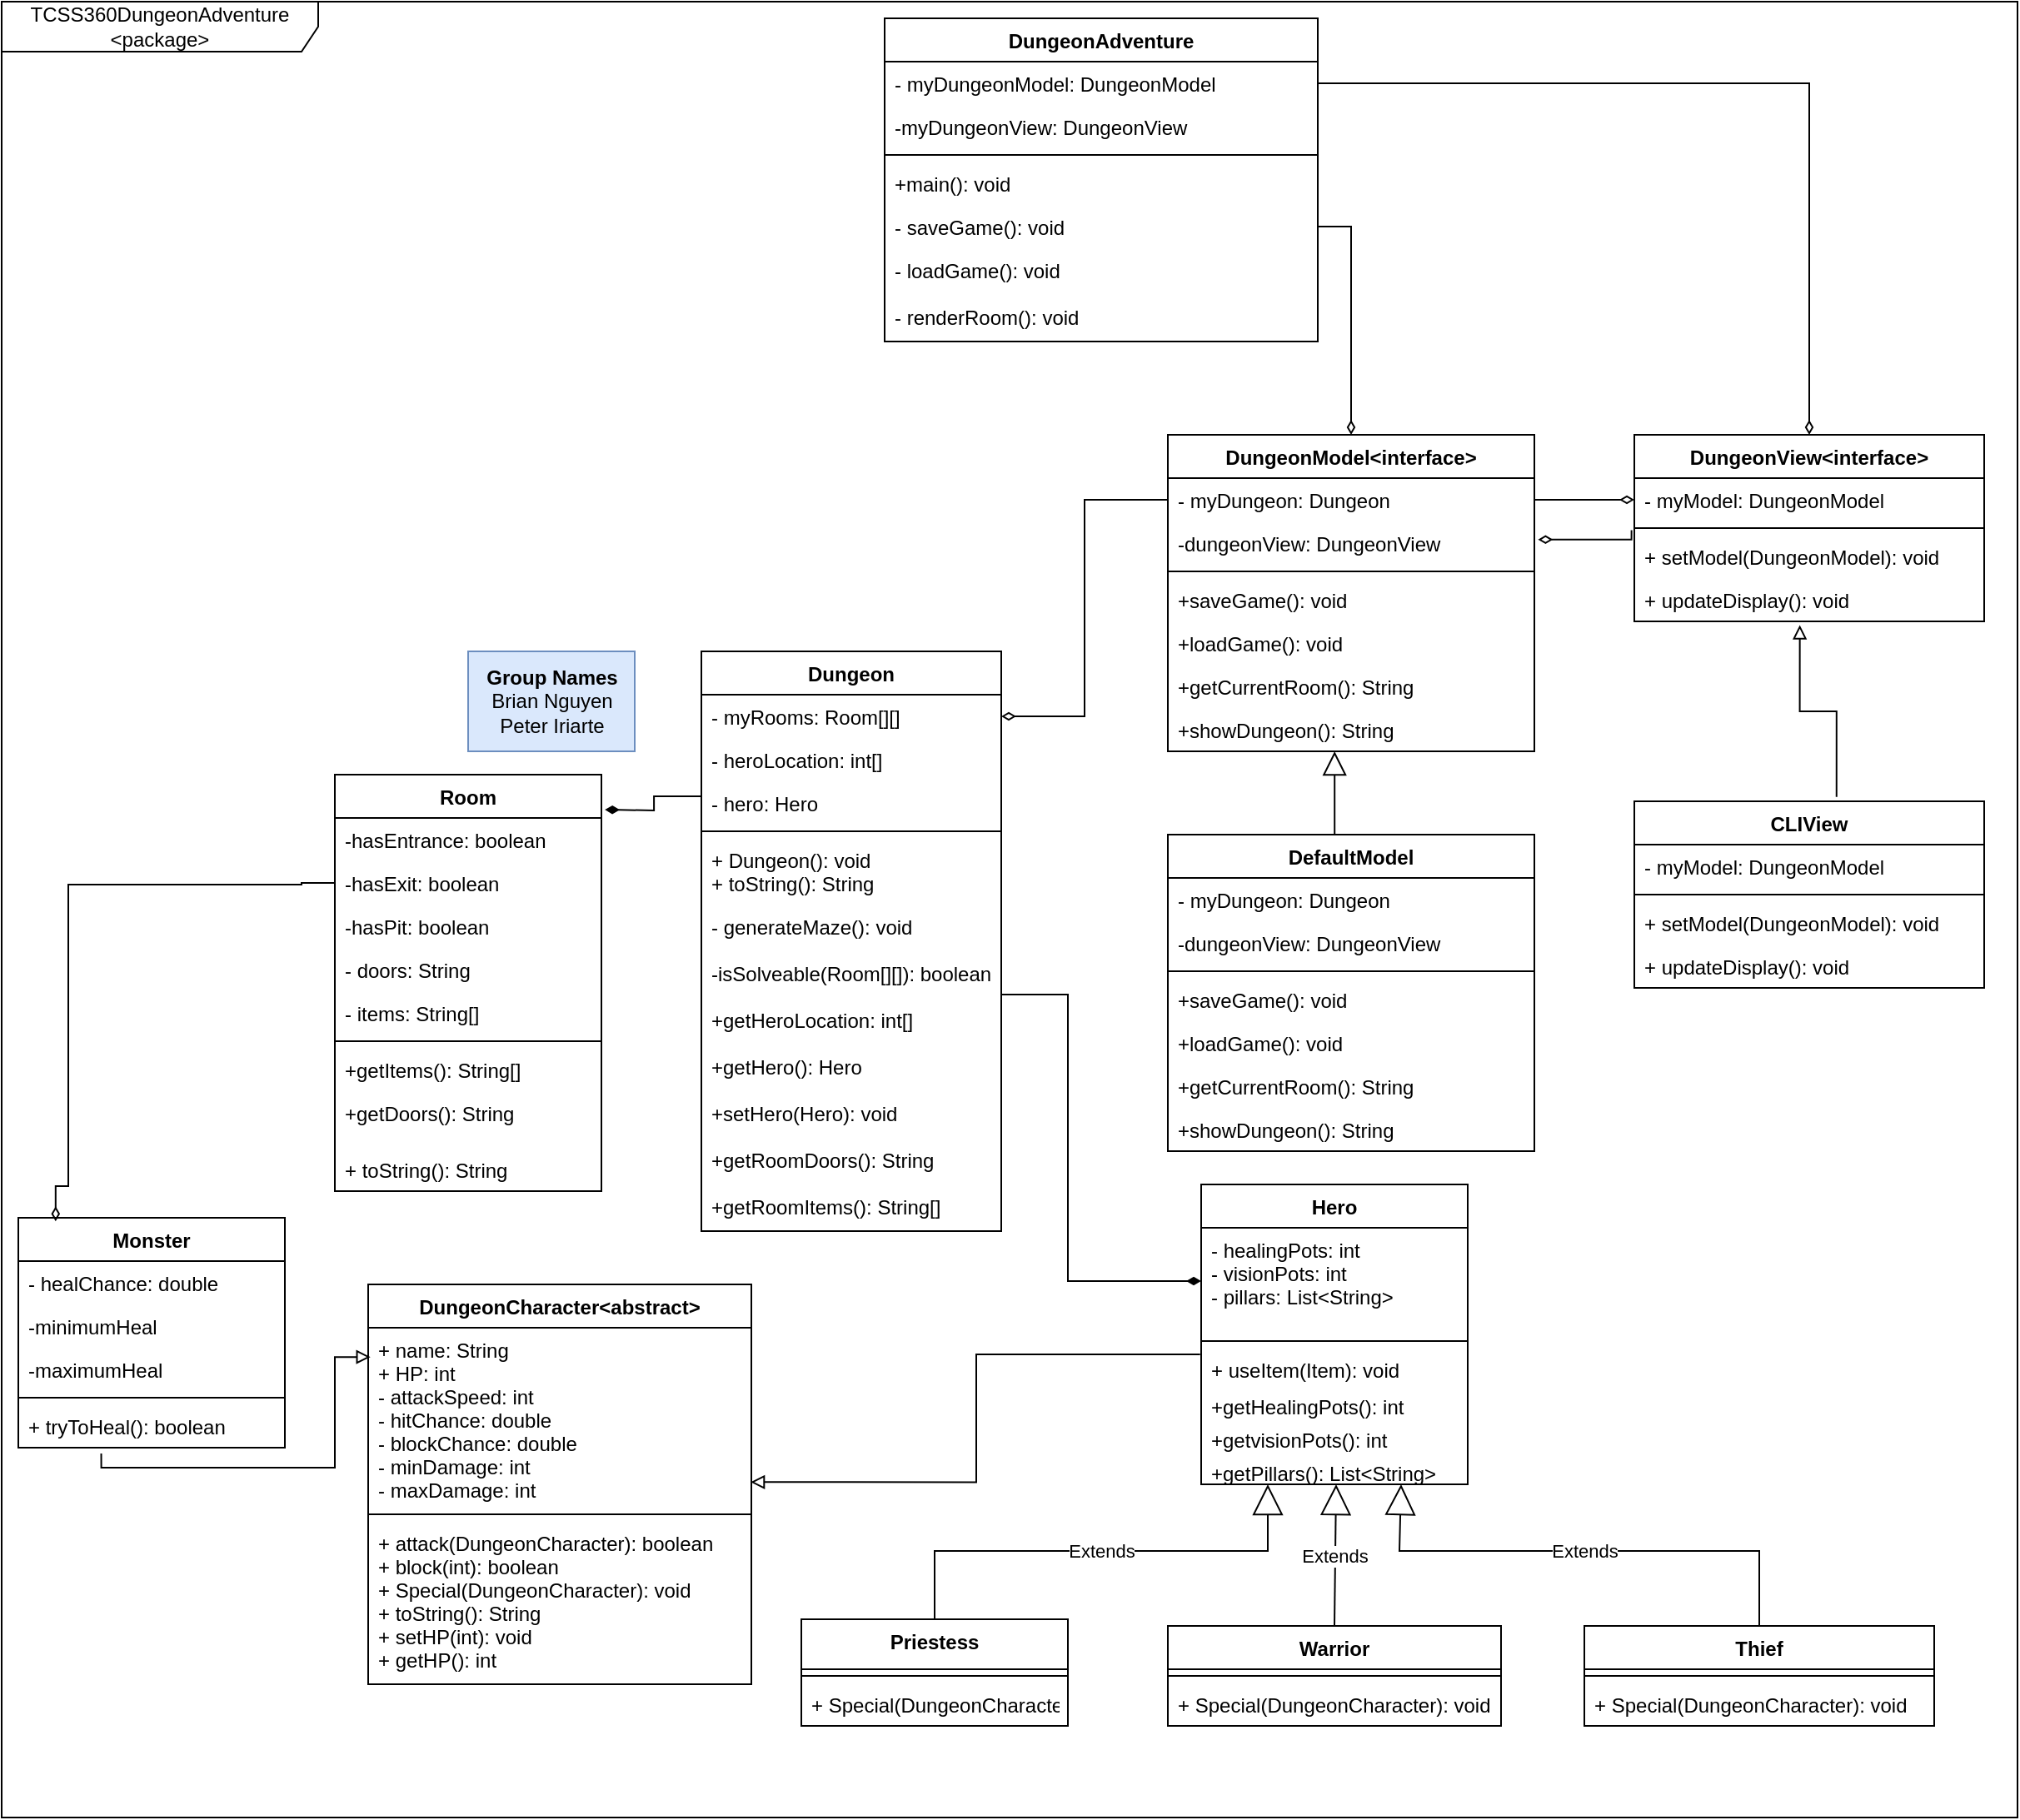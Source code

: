 <mxfile version="20.5.1" type="github">
  <diagram id="z6mJwRc4O_LnGbL8Kmjg" name="Page-1">
    <mxGraphModel dx="2041" dy="1860" grid="1" gridSize="10" guides="1" tooltips="1" connect="1" arrows="0" fold="1" page="1" pageScale="1" pageWidth="850" pageHeight="1100" math="0" shadow="0">
      <root>
        <mxCell id="0" />
        <mxCell id="1" parent="0" />
        <mxCell id="_CLEvV_QXawagUquFoCz-62" value="&lt;div&gt;TCSS360DungeonAdventure&lt;/div&gt;&lt;div&gt;&amp;lt;package&amp;gt;&lt;br&gt;&lt;/div&gt;" style="shape=umlFrame;whiteSpace=wrap;html=1;width=190;height=30;" vertex="1" parent="1">
          <mxGeometry x="-360" y="-470" width="1210" height="1090" as="geometry" />
        </mxCell>
        <mxCell id="nbmygcf86C2PuPvqUZod-41" value="Monster" style="swimlane;fontStyle=1;align=center;verticalAlign=top;childLayout=stackLayout;horizontal=1;startSize=26;horizontalStack=0;resizeParent=1;resizeParentMax=0;resizeLast=0;collapsible=1;marginBottom=0;" parent="1" vertex="1">
          <mxGeometry x="-350" y="260" width="160" height="138" as="geometry" />
        </mxCell>
        <mxCell id="nbmygcf86C2PuPvqUZod-42" value="- healChance: double" style="text;strokeColor=none;fillColor=none;align=left;verticalAlign=top;spacingLeft=4;spacingRight=4;overflow=hidden;rotatable=0;points=[[0,0.5],[1,0.5]];portConstraint=eastwest;" parent="nbmygcf86C2PuPvqUZod-41" vertex="1">
          <mxGeometry y="26" width="160" height="26" as="geometry" />
        </mxCell>
        <mxCell id="_CLEvV_QXawagUquFoCz-9" value="-minimumHeal" style="text;strokeColor=none;fillColor=none;align=left;verticalAlign=top;spacingLeft=4;spacingRight=4;overflow=hidden;rotatable=0;points=[[0,0.5],[1,0.5]];portConstraint=eastwest;" vertex="1" parent="nbmygcf86C2PuPvqUZod-41">
          <mxGeometry y="52" width="160" height="26" as="geometry" />
        </mxCell>
        <mxCell id="_CLEvV_QXawagUquFoCz-8" value="-maximumHeal" style="text;strokeColor=none;fillColor=none;align=left;verticalAlign=top;spacingLeft=4;spacingRight=4;overflow=hidden;rotatable=0;points=[[0,0.5],[1,0.5]];portConstraint=eastwest;" vertex="1" parent="nbmygcf86C2PuPvqUZod-41">
          <mxGeometry y="78" width="160" height="26" as="geometry" />
        </mxCell>
        <mxCell id="nbmygcf86C2PuPvqUZod-43" value="" style="line;strokeWidth=1;fillColor=none;align=left;verticalAlign=middle;spacingTop=-1;spacingLeft=3;spacingRight=3;rotatable=0;labelPosition=right;points=[];portConstraint=eastwest;strokeColor=inherit;" parent="nbmygcf86C2PuPvqUZod-41" vertex="1">
          <mxGeometry y="104" width="160" height="8" as="geometry" />
        </mxCell>
        <mxCell id="nbmygcf86C2PuPvqUZod-44" value="+ tryToHeal(): boolean" style="text;strokeColor=none;fillColor=none;align=left;verticalAlign=top;spacingLeft=4;spacingRight=4;overflow=hidden;rotatable=0;points=[[0,0.5],[1,0.5]];portConstraint=eastwest;" parent="nbmygcf86C2PuPvqUZod-41" vertex="1">
          <mxGeometry y="112" width="160" height="26" as="geometry" />
        </mxCell>
        <mxCell id="nbmygcf86C2PuPvqUZod-45" value="DungeonCharacter&lt;abstract&gt;" style="swimlane;fontStyle=1;align=center;verticalAlign=top;childLayout=stackLayout;horizontal=1;startSize=26;horizontalStack=0;resizeParent=1;resizeParentMax=0;resizeLast=0;collapsible=1;marginBottom=0;" parent="1" vertex="1">
          <mxGeometry x="-140" y="300" width="230" height="240" as="geometry" />
        </mxCell>
        <mxCell id="nbmygcf86C2PuPvqUZod-46" value="+ name: String&#xa;+ HP: int&#xa;- attackSpeed: int&#xa;- hitChance: double&#xa;- blockChance: double&#xa;- minDamage: int&#xa;- maxDamage: int&#xa;&#xa; " style="text;strokeColor=none;fillColor=none;align=left;verticalAlign=top;spacingLeft=4;spacingRight=4;overflow=hidden;rotatable=0;points=[[0,0.5],[1,0.5]];portConstraint=eastwest;" parent="nbmygcf86C2PuPvqUZod-45" vertex="1">
          <mxGeometry y="26" width="230" height="108" as="geometry" />
        </mxCell>
        <mxCell id="nbmygcf86C2PuPvqUZod-47" value="" style="line;strokeWidth=1;fillColor=none;align=left;verticalAlign=middle;spacingTop=-1;spacingLeft=3;spacingRight=3;rotatable=0;labelPosition=right;points=[];portConstraint=eastwest;strokeColor=inherit;" parent="nbmygcf86C2PuPvqUZod-45" vertex="1">
          <mxGeometry y="134" width="230" height="8" as="geometry" />
        </mxCell>
        <mxCell id="nbmygcf86C2PuPvqUZod-48" value="+ attack(DungeonCharacter): boolean&#xa;+ block(int): boolean&#xa;+ Special(DungeonCharacter): void&#xa;+ toString(): String&#xa;+ setHP(int): void&#xa;+ getHP(): int&#xa;" style="text;strokeColor=none;fillColor=none;align=left;verticalAlign=top;spacingLeft=4;spacingRight=4;overflow=hidden;rotatable=0;points=[[0,0.5],[1,0.5]];portConstraint=eastwest;" parent="nbmygcf86C2PuPvqUZod-45" vertex="1">
          <mxGeometry y="142" width="230" height="98" as="geometry" />
        </mxCell>
        <mxCell id="nbmygcf86C2PuPvqUZod-49" value="Hero" style="swimlane;fontStyle=1;align=center;verticalAlign=top;childLayout=stackLayout;horizontal=1;startSize=26;horizontalStack=0;resizeParent=1;resizeParentMax=0;resizeLast=0;collapsible=1;marginBottom=0;" parent="1" vertex="1">
          <mxGeometry x="360" y="240" width="160" height="180" as="geometry" />
        </mxCell>
        <mxCell id="nbmygcf86C2PuPvqUZod-50" value="- healingPots: int&#xa;- visionPots: int&#xa;- pillars: List&lt;String&gt;" style="text;strokeColor=none;fillColor=none;align=left;verticalAlign=top;spacingLeft=4;spacingRight=4;overflow=hidden;rotatable=0;points=[[0,0.5],[1,0.5]];portConstraint=eastwest;" parent="nbmygcf86C2PuPvqUZod-49" vertex="1">
          <mxGeometry y="26" width="160" height="64" as="geometry" />
        </mxCell>
        <mxCell id="nbmygcf86C2PuPvqUZod-51" value="" style="line;strokeWidth=1;fillColor=none;align=left;verticalAlign=middle;spacingTop=-1;spacingLeft=3;spacingRight=3;rotatable=0;labelPosition=right;points=[];portConstraint=eastwest;strokeColor=inherit;" parent="nbmygcf86C2PuPvqUZod-49" vertex="1">
          <mxGeometry y="90" width="160" height="8" as="geometry" />
        </mxCell>
        <mxCell id="nbmygcf86C2PuPvqUZod-52" value="+ useItem(Item): void" style="text;strokeColor=none;fillColor=none;align=left;verticalAlign=top;spacingLeft=4;spacingRight=4;overflow=hidden;rotatable=0;points=[[0,0.5],[1,0.5]];portConstraint=eastwest;" parent="nbmygcf86C2PuPvqUZod-49" vertex="1">
          <mxGeometry y="98" width="160" height="22" as="geometry" />
        </mxCell>
        <mxCell id="_CLEvV_QXawagUquFoCz-10" value="+getHealingPots(): int&#xa;&#xa;" style="text;strokeColor=none;fillColor=none;align=left;verticalAlign=top;spacingLeft=4;spacingRight=4;overflow=hidden;rotatable=0;points=[[0,0.5],[1,0.5]];portConstraint=eastwest;" vertex="1" parent="nbmygcf86C2PuPvqUZod-49">
          <mxGeometry y="120" width="160" height="20" as="geometry" />
        </mxCell>
        <mxCell id="_CLEvV_QXawagUquFoCz-11" value="+getvisionPots(): int" style="text;strokeColor=none;fillColor=none;align=left;verticalAlign=top;spacingLeft=4;spacingRight=4;overflow=hidden;rotatable=0;points=[[0,0.5],[1,0.5]];portConstraint=eastwest;" vertex="1" parent="nbmygcf86C2PuPvqUZod-49">
          <mxGeometry y="140" width="160" height="20" as="geometry" />
        </mxCell>
        <mxCell id="_CLEvV_QXawagUquFoCz-12" value="+getPillars(): List&lt;String&gt;" style="text;strokeColor=none;fillColor=none;align=left;verticalAlign=top;spacingLeft=4;spacingRight=4;overflow=hidden;rotatable=0;points=[[0,0.5],[1,0.5]];portConstraint=eastwest;" vertex="1" parent="nbmygcf86C2PuPvqUZod-49">
          <mxGeometry y="160" width="160" height="20" as="geometry" />
        </mxCell>
        <mxCell id="nbmygcf86C2PuPvqUZod-57" value="DungeonView&lt;interface&gt;&#xa;" style="swimlane;fontStyle=1;align=center;verticalAlign=top;childLayout=stackLayout;horizontal=1;startSize=26;horizontalStack=0;resizeParent=1;resizeParentMax=0;resizeLast=0;collapsible=1;marginBottom=0;" parent="1" vertex="1">
          <mxGeometry x="620" y="-210" width="210" height="112" as="geometry" />
        </mxCell>
        <mxCell id="nbmygcf86C2PuPvqUZod-58" value="- myModel: DungeonModel" style="text;strokeColor=none;fillColor=none;align=left;verticalAlign=top;spacingLeft=4;spacingRight=4;overflow=hidden;rotatable=0;points=[[0,0.5],[1,0.5]];portConstraint=eastwest;" parent="nbmygcf86C2PuPvqUZod-57" vertex="1">
          <mxGeometry y="26" width="210" height="26" as="geometry" />
        </mxCell>
        <mxCell id="nbmygcf86C2PuPvqUZod-59" value="" style="line;strokeWidth=1;fillColor=none;align=left;verticalAlign=middle;spacingTop=-1;spacingLeft=3;spacingRight=3;rotatable=0;labelPosition=right;points=[];portConstraint=eastwest;strokeColor=inherit;" parent="nbmygcf86C2PuPvqUZod-57" vertex="1">
          <mxGeometry y="52" width="210" height="8" as="geometry" />
        </mxCell>
        <mxCell id="nbmygcf86C2PuPvqUZod-60" value="+ setModel(DungeonModel): void" style="text;strokeColor=none;fillColor=none;align=left;verticalAlign=top;spacingLeft=4;spacingRight=4;overflow=hidden;rotatable=0;points=[[0,0.5],[1,0.5]];portConstraint=eastwest;" parent="nbmygcf86C2PuPvqUZod-57" vertex="1">
          <mxGeometry y="60" width="210" height="26" as="geometry" />
        </mxCell>
        <mxCell id="_CLEvV_QXawagUquFoCz-24" value="+ updateDisplay(): void" style="text;strokeColor=none;fillColor=none;align=left;verticalAlign=top;spacingLeft=4;spacingRight=4;overflow=hidden;rotatable=0;points=[[0,0.5],[1,0.5]];portConstraint=eastwest;" vertex="1" parent="nbmygcf86C2PuPvqUZod-57">
          <mxGeometry y="86" width="210" height="26" as="geometry" />
        </mxCell>
        <mxCell id="nbmygcf86C2PuPvqUZod-61" value="DungeonModel&lt;interface&gt;&#xa;" style="swimlane;fontStyle=1;align=center;verticalAlign=top;childLayout=stackLayout;horizontal=1;startSize=26;horizontalStack=0;resizeParent=1;resizeParentMax=0;resizeLast=0;collapsible=1;marginBottom=0;" parent="1" vertex="1">
          <mxGeometry x="340" y="-210" width="220" height="190" as="geometry" />
        </mxCell>
        <mxCell id="nbmygcf86C2PuPvqUZod-62" value="- myDungeon: Dungeon" style="text;strokeColor=none;fillColor=none;align=left;verticalAlign=top;spacingLeft=4;spacingRight=4;overflow=hidden;rotatable=0;points=[[0,0.5],[1,0.5]];portConstraint=eastwest;" parent="nbmygcf86C2PuPvqUZod-61" vertex="1">
          <mxGeometry y="26" width="220" height="26" as="geometry" />
        </mxCell>
        <mxCell id="_CLEvV_QXawagUquFoCz-28" value="-dungeonView: DungeonView" style="text;strokeColor=none;fillColor=none;align=left;verticalAlign=top;spacingLeft=4;spacingRight=4;overflow=hidden;rotatable=0;points=[[0,0.5],[1,0.5]];portConstraint=eastwest;" vertex="1" parent="nbmygcf86C2PuPvqUZod-61">
          <mxGeometry y="52" width="220" height="26" as="geometry" />
        </mxCell>
        <mxCell id="nbmygcf86C2PuPvqUZod-63" value="" style="line;strokeWidth=1;fillColor=none;align=left;verticalAlign=middle;spacingTop=-1;spacingLeft=3;spacingRight=3;rotatable=0;labelPosition=right;points=[];portConstraint=eastwest;strokeColor=inherit;" parent="nbmygcf86C2PuPvqUZod-61" vertex="1">
          <mxGeometry y="78" width="220" height="8" as="geometry" />
        </mxCell>
        <mxCell id="nbmygcf86C2PuPvqUZod-64" value="+saveGame(): void" style="text;strokeColor=none;fillColor=none;align=left;verticalAlign=top;spacingLeft=4;spacingRight=4;overflow=hidden;rotatable=0;points=[[0,0.5],[1,0.5]];portConstraint=eastwest;" parent="nbmygcf86C2PuPvqUZod-61" vertex="1">
          <mxGeometry y="86" width="220" height="26" as="geometry" />
        </mxCell>
        <mxCell id="_CLEvV_QXawagUquFoCz-17" value="+loadGame(): void" style="text;strokeColor=none;fillColor=none;align=left;verticalAlign=top;spacingLeft=4;spacingRight=4;overflow=hidden;rotatable=0;points=[[0,0.5],[1,0.5]];portConstraint=eastwest;" vertex="1" parent="nbmygcf86C2PuPvqUZod-61">
          <mxGeometry y="112" width="220" height="26" as="geometry" />
        </mxCell>
        <mxCell id="_CLEvV_QXawagUquFoCz-16" value="+getCurrentRoom(): String" style="text;strokeColor=none;fillColor=none;align=left;verticalAlign=top;spacingLeft=4;spacingRight=4;overflow=hidden;rotatable=0;points=[[0,0.5],[1,0.5]];portConstraint=eastwest;" vertex="1" parent="nbmygcf86C2PuPvqUZod-61">
          <mxGeometry y="138" width="220" height="26" as="geometry" />
        </mxCell>
        <mxCell id="_CLEvV_QXawagUquFoCz-29" value="+showDungeon(): String" style="text;strokeColor=none;fillColor=none;align=left;verticalAlign=top;spacingLeft=4;spacingRight=4;overflow=hidden;rotatable=0;points=[[0,0.5],[1,0.5]];portConstraint=eastwest;" vertex="1" parent="nbmygcf86C2PuPvqUZod-61">
          <mxGeometry y="164" width="220" height="26" as="geometry" />
        </mxCell>
        <mxCell id="nbmygcf86C2PuPvqUZod-82" style="edgeStyle=orthogonalEdgeStyle;rounded=0;orthogonalLoop=1;jettySize=auto;html=1;exitX=0;exitY=0.25;exitDx=0;exitDy=0;entryX=1.013;entryY=-0.192;entryDx=0;entryDy=0;entryPerimeter=0;startArrow=none;startFill=0;endArrow=diamondThin;endFill=1;" parent="1" source="nbmygcf86C2PuPvqUZod-65" edge="1">
          <mxGeometry relative="1" as="geometry">
            <mxPoint x="2.08" y="15.008" as="targetPoint" />
          </mxGeometry>
        </mxCell>
        <mxCell id="nbmygcf86C2PuPvqUZod-65" value="Dungeon&#xa;" style="swimlane;fontStyle=1;align=center;verticalAlign=top;childLayout=stackLayout;horizontal=1;startSize=26;horizontalStack=0;resizeParent=1;resizeParentMax=0;resizeLast=0;collapsible=1;marginBottom=0;" parent="1" vertex="1">
          <mxGeometry x="60" y="-80" width="180" height="348" as="geometry" />
        </mxCell>
        <mxCell id="nbmygcf86C2PuPvqUZod-66" value="- myRooms: Room[][]" style="text;strokeColor=none;fillColor=none;align=left;verticalAlign=top;spacingLeft=4;spacingRight=4;overflow=hidden;rotatable=0;points=[[0,0.5],[1,0.5]];portConstraint=eastwest;" parent="nbmygcf86C2PuPvqUZod-65" vertex="1">
          <mxGeometry y="26" width="180" height="26" as="geometry" />
        </mxCell>
        <mxCell id="_CLEvV_QXawagUquFoCz-20" value="- heroLocation: int[]" style="text;strokeColor=none;fillColor=none;align=left;verticalAlign=top;spacingLeft=4;spacingRight=4;overflow=hidden;rotatable=0;points=[[0,0.5],[1,0.5]];portConstraint=eastwest;" vertex="1" parent="nbmygcf86C2PuPvqUZod-65">
          <mxGeometry y="52" width="180" height="26" as="geometry" />
        </mxCell>
        <mxCell id="_CLEvV_QXawagUquFoCz-21" value="- hero: Hero" style="text;strokeColor=none;fillColor=none;align=left;verticalAlign=top;spacingLeft=4;spacingRight=4;overflow=hidden;rotatable=0;points=[[0,0.5],[1,0.5]];portConstraint=eastwest;" vertex="1" parent="nbmygcf86C2PuPvqUZod-65">
          <mxGeometry y="78" width="180" height="26" as="geometry" />
        </mxCell>
        <mxCell id="nbmygcf86C2PuPvqUZod-67" value="" style="line;strokeWidth=1;fillColor=none;align=left;verticalAlign=middle;spacingTop=-1;spacingLeft=3;spacingRight=3;rotatable=0;labelPosition=right;points=[];portConstraint=eastwest;strokeColor=inherit;" parent="nbmygcf86C2PuPvqUZod-65" vertex="1">
          <mxGeometry y="104" width="180" height="8" as="geometry" />
        </mxCell>
        <mxCell id="nbmygcf86C2PuPvqUZod-68" value="+ Dungeon(): void&#xa;+ toString(): String" style="text;strokeColor=none;fillColor=none;align=left;verticalAlign=top;spacingLeft=4;spacingRight=4;overflow=hidden;rotatable=0;points=[[0,0.5],[1,0.5]];portConstraint=eastwest;" parent="nbmygcf86C2PuPvqUZod-65" vertex="1">
          <mxGeometry y="112" width="180" height="40" as="geometry" />
        </mxCell>
        <mxCell id="_CLEvV_QXawagUquFoCz-25" value="- generateMaze(): void" style="text;strokeColor=none;fillColor=none;align=left;verticalAlign=top;spacingLeft=4;spacingRight=4;overflow=hidden;rotatable=0;points=[[0,0.5],[1,0.5]];portConstraint=eastwest;" vertex="1" parent="nbmygcf86C2PuPvqUZod-65">
          <mxGeometry y="152" width="180" height="28" as="geometry" />
        </mxCell>
        <mxCell id="_CLEvV_QXawagUquFoCz-26" value="-isSolveable(Room[][]): boolean" style="text;strokeColor=none;fillColor=none;align=left;verticalAlign=top;spacingLeft=4;spacingRight=4;overflow=hidden;rotatable=0;points=[[0,0.5],[1,0.5]];portConstraint=eastwest;" vertex="1" parent="nbmygcf86C2PuPvqUZod-65">
          <mxGeometry y="180" width="180" height="28" as="geometry" />
        </mxCell>
        <mxCell id="_CLEvV_QXawagUquFoCz-22" value="+getHeroLocation: int[]" style="text;strokeColor=none;fillColor=none;align=left;verticalAlign=top;spacingLeft=4;spacingRight=4;overflow=hidden;rotatable=0;points=[[0,0.5],[1,0.5]];portConstraint=eastwest;" vertex="1" parent="nbmygcf86C2PuPvqUZod-65">
          <mxGeometry y="208" width="180" height="28" as="geometry" />
        </mxCell>
        <mxCell id="_CLEvV_QXawagUquFoCz-23" value="+getHero(): Hero" style="text;strokeColor=none;fillColor=none;align=left;verticalAlign=top;spacingLeft=4;spacingRight=4;overflow=hidden;rotatable=0;points=[[0,0.5],[1,0.5]];portConstraint=eastwest;" vertex="1" parent="nbmygcf86C2PuPvqUZod-65">
          <mxGeometry y="236" width="180" height="28" as="geometry" />
        </mxCell>
        <mxCell id="_CLEvV_QXawagUquFoCz-47" value="+setHero(Hero): void" style="text;strokeColor=none;fillColor=none;align=left;verticalAlign=top;spacingLeft=4;spacingRight=4;overflow=hidden;rotatable=0;points=[[0,0.5],[1,0.5]];portConstraint=eastwest;" vertex="1" parent="nbmygcf86C2PuPvqUZod-65">
          <mxGeometry y="264" width="180" height="28" as="geometry" />
        </mxCell>
        <mxCell id="_CLEvV_QXawagUquFoCz-63" value="+getRoomDoors(): String" style="text;strokeColor=none;fillColor=none;align=left;verticalAlign=top;spacingLeft=4;spacingRight=4;overflow=hidden;rotatable=0;points=[[0,0.5],[1,0.5]];portConstraint=eastwest;" vertex="1" parent="nbmygcf86C2PuPvqUZod-65">
          <mxGeometry y="292" width="180" height="28" as="geometry" />
        </mxCell>
        <mxCell id="_CLEvV_QXawagUquFoCz-64" value="+getRoomItems(): String[]" style="text;strokeColor=none;fillColor=none;align=left;verticalAlign=top;spacingLeft=4;spacingRight=4;overflow=hidden;rotatable=0;points=[[0,0.5],[1,0.5]];portConstraint=eastwest;" vertex="1" parent="nbmygcf86C2PuPvqUZod-65">
          <mxGeometry y="320" width="180" height="28" as="geometry" />
        </mxCell>
        <mxCell id="nbmygcf86C2PuPvqUZod-69" value="Room" style="swimlane;fontStyle=1;align=center;verticalAlign=top;childLayout=stackLayout;horizontal=1;startSize=26;horizontalStack=0;resizeParent=1;resizeParentMax=0;resizeLast=0;collapsible=1;marginBottom=0;" parent="1" vertex="1">
          <mxGeometry x="-160" y="-6" width="160" height="250" as="geometry" />
        </mxCell>
        <mxCell id="_CLEvV_QXawagUquFoCz-58" value="-hasEntrance: boolean" style="text;strokeColor=none;fillColor=none;align=left;verticalAlign=top;spacingLeft=4;spacingRight=4;overflow=hidden;rotatable=0;points=[[0,0.5],[1,0.5]];portConstraint=eastwest;" vertex="1" parent="nbmygcf86C2PuPvqUZod-69">
          <mxGeometry y="26" width="160" height="26" as="geometry" />
        </mxCell>
        <mxCell id="_CLEvV_QXawagUquFoCz-57" value="-hasExit: boolean" style="text;strokeColor=none;fillColor=none;align=left;verticalAlign=top;spacingLeft=4;spacingRight=4;overflow=hidden;rotatable=0;points=[[0,0.5],[1,0.5]];portConstraint=eastwest;" vertex="1" parent="nbmygcf86C2PuPvqUZod-69">
          <mxGeometry y="52" width="160" height="26" as="geometry" />
        </mxCell>
        <mxCell id="_CLEvV_QXawagUquFoCz-56" value="-hasPit: boolean" style="text;strokeColor=none;fillColor=none;align=left;verticalAlign=top;spacingLeft=4;spacingRight=4;overflow=hidden;rotatable=0;points=[[0,0.5],[1,0.5]];portConstraint=eastwest;" vertex="1" parent="nbmygcf86C2PuPvqUZod-69">
          <mxGeometry y="78" width="160" height="26" as="geometry" />
        </mxCell>
        <mxCell id="_CLEvV_QXawagUquFoCz-6" value="- doors: String" style="text;strokeColor=none;fillColor=none;align=left;verticalAlign=top;spacingLeft=4;spacingRight=4;overflow=hidden;rotatable=0;points=[[0,0.5],[1,0.5]];portConstraint=eastwest;" vertex="1" parent="nbmygcf86C2PuPvqUZod-69">
          <mxGeometry y="104" width="160" height="26" as="geometry" />
        </mxCell>
        <mxCell id="_CLEvV_QXawagUquFoCz-59" value="- items: String[]" style="text;strokeColor=none;fillColor=none;align=left;verticalAlign=top;spacingLeft=4;spacingRight=4;overflow=hidden;rotatable=0;points=[[0,0.5],[1,0.5]];portConstraint=eastwest;" vertex="1" parent="nbmygcf86C2PuPvqUZod-69">
          <mxGeometry y="130" width="160" height="26" as="geometry" />
        </mxCell>
        <mxCell id="nbmygcf86C2PuPvqUZod-71" value="" style="line;strokeWidth=1;fillColor=none;align=left;verticalAlign=middle;spacingTop=-1;spacingLeft=3;spacingRight=3;rotatable=0;labelPosition=right;points=[];portConstraint=eastwest;strokeColor=inherit;" parent="nbmygcf86C2PuPvqUZod-69" vertex="1">
          <mxGeometry y="156" width="160" height="8" as="geometry" />
        </mxCell>
        <mxCell id="_CLEvV_QXawagUquFoCz-67" value="" style="group" vertex="1" connectable="0" parent="nbmygcf86C2PuPvqUZod-69">
          <mxGeometry y="164" width="160" height="86" as="geometry" />
        </mxCell>
        <mxCell id="_CLEvV_QXawagUquFoCz-60" value="+getItems(): String[]" style="text;strokeColor=none;fillColor=none;align=left;verticalAlign=top;spacingLeft=4;spacingRight=4;overflow=hidden;rotatable=0;points=[[0,0.5],[1,0.5]];portConstraint=eastwest;" vertex="1" parent="_CLEvV_QXawagUquFoCz-67">
          <mxGeometry width="160" height="26" as="geometry" />
        </mxCell>
        <mxCell id="_CLEvV_QXawagUquFoCz-61" value="+getDoors(): String" style="text;strokeColor=none;fillColor=none;align=left;verticalAlign=top;spacingLeft=4;spacingRight=4;overflow=hidden;rotatable=0;points=[[0,0.5],[1,0.5]];portConstraint=eastwest;" vertex="1" parent="_CLEvV_QXawagUquFoCz-67">
          <mxGeometry y="26" width="160" height="26" as="geometry" />
        </mxCell>
        <mxCell id="nbmygcf86C2PuPvqUZod-72" value="+ toString(): String" style="text;strokeColor=none;fillColor=none;align=left;verticalAlign=top;spacingLeft=4;spacingRight=4;overflow=hidden;rotatable=0;points=[[0,0.5],[1,0.5]];portConstraint=eastwest;" parent="_CLEvV_QXawagUquFoCz-67" vertex="1">
          <mxGeometry y="60" width="160" height="26" as="geometry" />
        </mxCell>
        <mxCell id="nbmygcf86C2PuPvqUZod-73" value="DungeonAdventure&#xa;" style="swimlane;fontStyle=1;align=center;verticalAlign=top;childLayout=stackLayout;horizontal=1;startSize=26;horizontalStack=0;resizeParent=1;resizeParentMax=0;resizeLast=0;collapsible=1;marginBottom=0;rounded=0;" parent="1" vertex="1">
          <mxGeometry x="170" y="-460" width="260" height="194" as="geometry" />
        </mxCell>
        <mxCell id="nbmygcf86C2PuPvqUZod-74" value="- myDungeonModel: DungeonModel" style="text;strokeColor=none;fillColor=none;align=left;verticalAlign=top;spacingLeft=4;spacingRight=4;overflow=hidden;rotatable=0;points=[[0,0.5],[1,0.5]];portConstraint=eastwest;" parent="nbmygcf86C2PuPvqUZod-73" vertex="1">
          <mxGeometry y="26" width="260" height="26" as="geometry" />
        </mxCell>
        <mxCell id="_CLEvV_QXawagUquFoCz-4" value="-myDungeonView: DungeonView" style="text;strokeColor=none;fillColor=none;align=left;verticalAlign=top;spacingLeft=4;spacingRight=4;overflow=hidden;rotatable=0;points=[[0,0.5],[1,0.5]];portConstraint=eastwest;" vertex="1" parent="nbmygcf86C2PuPvqUZod-73">
          <mxGeometry y="52" width="260" height="26" as="geometry" />
        </mxCell>
        <mxCell id="nbmygcf86C2PuPvqUZod-75" value="" style="line;strokeWidth=1;fillColor=none;align=left;verticalAlign=middle;spacingTop=-1;spacingLeft=3;spacingRight=3;rotatable=0;labelPosition=right;points=[];portConstraint=eastwest;strokeColor=inherit;" parent="nbmygcf86C2PuPvqUZod-73" vertex="1">
          <mxGeometry y="78" width="260" height="8" as="geometry" />
        </mxCell>
        <mxCell id="_CLEvV_QXawagUquFoCz-18" value="+main(): void" style="text;strokeColor=none;fillColor=none;align=left;verticalAlign=top;spacingLeft=4;spacingRight=4;overflow=hidden;rotatable=0;points=[[0,0.5],[1,0.5]];portConstraint=eastwest;" vertex="1" parent="nbmygcf86C2PuPvqUZod-73">
          <mxGeometry y="86" width="260" height="26" as="geometry" />
        </mxCell>
        <mxCell id="nbmygcf86C2PuPvqUZod-76" value="- saveGame(): void&#xa;" style="text;strokeColor=none;fillColor=none;align=left;verticalAlign=top;spacingLeft=4;spacingRight=4;overflow=hidden;rotatable=0;points=[[0,0.5],[1,0.5]];portConstraint=eastwest;" parent="nbmygcf86C2PuPvqUZod-73" vertex="1">
          <mxGeometry y="112" width="260" height="26" as="geometry" />
        </mxCell>
        <mxCell id="nbmygcf86C2PuPvqUZod-81" value="- loadGame(): void" style="text;strokeColor=none;fillColor=none;align=left;verticalAlign=top;spacingLeft=4;spacingRight=4;overflow=hidden;rotatable=0;points=[[0,0.5],[1,0.5]];portConstraint=eastwest;" parent="nbmygcf86C2PuPvqUZod-73" vertex="1">
          <mxGeometry y="138" width="260" height="28" as="geometry" />
        </mxCell>
        <mxCell id="_CLEvV_QXawagUquFoCz-5" value="- renderRoom(): void" style="text;strokeColor=none;fillColor=none;align=left;verticalAlign=top;spacingLeft=4;spacingRight=4;overflow=hidden;rotatable=0;points=[[0,0.5],[1,0.5]];portConstraint=eastwest;" vertex="1" parent="nbmygcf86C2PuPvqUZod-73">
          <mxGeometry y="166" width="260" height="28" as="geometry" />
        </mxCell>
        <mxCell id="nbmygcf86C2PuPvqUZod-83" style="edgeStyle=orthogonalEdgeStyle;rounded=0;orthogonalLoop=1;jettySize=auto;html=1;exitX=0;exitY=0.5;exitDx=0;exitDy=0;startArrow=none;startFill=0;endArrow=diamondThin;endFill=0;" parent="1" source="nbmygcf86C2PuPvqUZod-62" target="nbmygcf86C2PuPvqUZod-66" edge="1">
          <mxGeometry relative="1" as="geometry" />
        </mxCell>
        <mxCell id="nbmygcf86C2PuPvqUZod-86" style="edgeStyle=orthogonalEdgeStyle;rounded=0;orthogonalLoop=1;jettySize=auto;html=1;exitX=1;exitY=0.5;exitDx=0;exitDy=0;startArrow=none;startFill=0;endArrow=diamondThin;endFill=0;" parent="1" source="nbmygcf86C2PuPvqUZod-62" target="nbmygcf86C2PuPvqUZod-58" edge="1">
          <mxGeometry relative="1" as="geometry" />
        </mxCell>
        <mxCell id="nbmygcf86C2PuPvqUZod-88" style="edgeStyle=orthogonalEdgeStyle;rounded=0;orthogonalLoop=1;jettySize=auto;html=1;exitX=0;exitY=0.5;exitDx=0;exitDy=0;startArrow=none;startFill=0;endArrow=diamondThin;endFill=0;entryX=0.14;entryY=0.015;entryDx=0;entryDy=0;entryPerimeter=0;" parent="1" target="nbmygcf86C2PuPvqUZod-41" edge="1">
          <mxGeometry relative="1" as="geometry">
            <mxPoint x="-160.0" y="33" as="sourcePoint" />
            <mxPoint x="140" y="190" as="targetPoint" />
            <Array as="points">
              <mxPoint x="-160" y="59" />
              <mxPoint x="-180" y="59" />
              <mxPoint x="-320" y="60" />
              <mxPoint x="-320" y="241" />
              <mxPoint x="-328" y="241" />
            </Array>
          </mxGeometry>
        </mxCell>
        <mxCell id="nbmygcf86C2PuPvqUZod-89" style="edgeStyle=orthogonalEdgeStyle;rounded=0;orthogonalLoop=1;jettySize=auto;html=1;exitX=1;exitY=0.5;exitDx=0;exitDy=0;entryX=0;entryY=0.5;entryDx=0;entryDy=0;startArrow=none;startFill=0;endArrow=diamondThin;endFill=1;" parent="1" source="nbmygcf86C2PuPvqUZod-68" target="nbmygcf86C2PuPvqUZod-50" edge="1">
          <mxGeometry relative="1" as="geometry">
            <Array as="points">
              <mxPoint x="280" y="126" />
              <mxPoint x="280" y="298" />
            </Array>
          </mxGeometry>
        </mxCell>
        <mxCell id="nbmygcf86C2PuPvqUZod-92" style="edgeStyle=orthogonalEdgeStyle;rounded=0;orthogonalLoop=1;jettySize=auto;html=1;exitX=1;exitY=0.5;exitDx=0;exitDy=0;entryX=0.5;entryY=0;entryDx=0;entryDy=0;startArrow=none;startFill=0;endArrow=diamondThin;endFill=0;" parent="1" source="nbmygcf86C2PuPvqUZod-76" target="nbmygcf86C2PuPvqUZod-61" edge="1">
          <mxGeometry relative="1" as="geometry" />
        </mxCell>
        <mxCell id="nbmygcf86C2PuPvqUZod-93" style="edgeStyle=orthogonalEdgeStyle;rounded=0;orthogonalLoop=1;jettySize=auto;html=1;exitX=1;exitY=0.5;exitDx=0;exitDy=0;entryX=0.5;entryY=0;entryDx=0;entryDy=0;startArrow=none;startFill=0;endArrow=diamondThin;endFill=0;" parent="1" source="nbmygcf86C2PuPvqUZod-74" target="nbmygcf86C2PuPvqUZod-57" edge="1">
          <mxGeometry relative="1" as="geometry" />
        </mxCell>
        <mxCell id="mgGbDgRRdJfgmlNicx-C-1" value="Priestess" style="swimlane;fontStyle=1;align=center;verticalAlign=top;childLayout=stackLayout;horizontal=1;startSize=30;horizontalStack=0;resizeParent=1;resizeParentMax=0;resizeLast=0;collapsible=1;marginBottom=0;" parent="1" vertex="1">
          <mxGeometry x="120" y="501" width="160" height="64" as="geometry" />
        </mxCell>
        <mxCell id="mgGbDgRRdJfgmlNicx-C-3" value="" style="line;strokeWidth=1;fillColor=none;align=left;verticalAlign=middle;spacingTop=-1;spacingLeft=3;spacingRight=3;rotatable=0;labelPosition=right;points=[];portConstraint=eastwest;strokeColor=inherit;" parent="mgGbDgRRdJfgmlNicx-C-1" vertex="1">
          <mxGeometry y="30" width="160" height="8" as="geometry" />
        </mxCell>
        <mxCell id="mgGbDgRRdJfgmlNicx-C-4" value="+ Special(DungeonCharacter): void" style="text;strokeColor=none;fillColor=none;align=left;verticalAlign=top;spacingLeft=4;spacingRight=4;overflow=hidden;rotatable=0;points=[[0,0.5],[1,0.5]];portConstraint=eastwest;" parent="mgGbDgRRdJfgmlNicx-C-1" vertex="1">
          <mxGeometry y="38" width="160" height="26" as="geometry" />
        </mxCell>
        <mxCell id="mgGbDgRRdJfgmlNicx-C-5" value="Warrior" style="swimlane;fontStyle=1;align=center;verticalAlign=top;childLayout=stackLayout;horizontal=1;startSize=26;horizontalStack=0;resizeParent=1;resizeParentMax=0;resizeLast=0;collapsible=1;marginBottom=0;" parent="1" vertex="1">
          <mxGeometry x="340" y="505" width="200" height="60" as="geometry" />
        </mxCell>
        <mxCell id="mgGbDgRRdJfgmlNicx-C-7" value="" style="line;strokeWidth=1;fillColor=none;align=left;verticalAlign=middle;spacingTop=-1;spacingLeft=3;spacingRight=3;rotatable=0;labelPosition=right;points=[];portConstraint=eastwest;strokeColor=inherit;" parent="mgGbDgRRdJfgmlNicx-C-5" vertex="1">
          <mxGeometry y="26" width="200" height="8" as="geometry" />
        </mxCell>
        <mxCell id="mgGbDgRRdJfgmlNicx-C-8" value="+ Special(DungeonCharacter): void" style="text;strokeColor=none;fillColor=none;align=left;verticalAlign=top;spacingLeft=4;spacingRight=4;overflow=hidden;rotatable=0;points=[[0,0.5],[1,0.5]];portConstraint=eastwest;" parent="mgGbDgRRdJfgmlNicx-C-5" vertex="1">
          <mxGeometry y="34" width="200" height="26" as="geometry" />
        </mxCell>
        <mxCell id="mgGbDgRRdJfgmlNicx-C-9" value="Thief" style="swimlane;fontStyle=1;align=center;verticalAlign=top;childLayout=stackLayout;horizontal=1;startSize=26;horizontalStack=0;resizeParent=1;resizeParentMax=0;resizeLast=0;collapsible=1;marginBottom=0;" parent="1" vertex="1">
          <mxGeometry x="590" y="505" width="210" height="60" as="geometry" />
        </mxCell>
        <mxCell id="mgGbDgRRdJfgmlNicx-C-11" value="" style="line;strokeWidth=1;fillColor=none;align=left;verticalAlign=middle;spacingTop=-1;spacingLeft=3;spacingRight=3;rotatable=0;labelPosition=right;points=[];portConstraint=eastwest;strokeColor=inherit;" parent="mgGbDgRRdJfgmlNicx-C-9" vertex="1">
          <mxGeometry y="26" width="210" height="8" as="geometry" />
        </mxCell>
        <mxCell id="mgGbDgRRdJfgmlNicx-C-12" value="+ Special(DungeonCharacter): void" style="text;strokeColor=none;fillColor=none;align=left;verticalAlign=top;spacingLeft=4;spacingRight=4;overflow=hidden;rotatable=0;points=[[0,0.5],[1,0.5]];portConstraint=eastwest;" parent="mgGbDgRRdJfgmlNicx-C-9" vertex="1">
          <mxGeometry y="34" width="210" height="26" as="geometry" />
        </mxCell>
        <mxCell id="mgGbDgRRdJfgmlNicx-C-13" value="Extends" style="endArrow=block;endSize=16;endFill=0;html=1;rounded=0;exitX=0.5;exitY=0;exitDx=0;exitDy=0;" parent="1" source="mgGbDgRRdJfgmlNicx-C-1" edge="1">
          <mxGeometry width="160" relative="1" as="geometry">
            <mxPoint x="400" y="330" as="sourcePoint" />
            <mxPoint x="400" y="420" as="targetPoint" />
            <Array as="points">
              <mxPoint x="200" y="460" />
              <mxPoint x="400" y="460" />
            </Array>
          </mxGeometry>
        </mxCell>
        <mxCell id="mgGbDgRRdJfgmlNicx-C-16" value="Extends" style="endArrow=block;endSize=16;endFill=0;html=1;rounded=0;exitX=0.5;exitY=0;exitDx=0;exitDy=0;" parent="1" source="mgGbDgRRdJfgmlNicx-C-5" edge="1">
          <mxGeometry width="160" relative="1" as="geometry">
            <mxPoint x="400" y="430" as="sourcePoint" />
            <mxPoint x="441" y="420" as="targetPoint" />
          </mxGeometry>
        </mxCell>
        <mxCell id="mgGbDgRRdJfgmlNicx-C-17" value="Extends" style="endArrow=block;endSize=16;endFill=0;html=1;rounded=0;exitX=0.5;exitY=0;exitDx=0;exitDy=0;" parent="1" source="mgGbDgRRdJfgmlNicx-C-9" edge="1">
          <mxGeometry width="160" relative="1" as="geometry">
            <mxPoint x="400" y="430" as="sourcePoint" />
            <mxPoint x="480" y="420" as="targetPoint" />
            <Array as="points">
              <mxPoint x="695" y="460" />
              <mxPoint x="479" y="460" />
            </Array>
          </mxGeometry>
        </mxCell>
        <mxCell id="bl_Ud1fNasiNn88SX1_S-1" value="&lt;b&gt;Group Names&lt;/b&gt;&lt;br&gt;Brian Nguyen&lt;br&gt;Peter Iriarte" style="text;html=1;align=center;verticalAlign=middle;resizable=0;points=[];autosize=1;fillColor=#dae8fc;strokeColor=#6c8ebf;" parent="1" vertex="1">
          <mxGeometry x="-80" y="-80" width="100" height="60" as="geometry" />
        </mxCell>
        <mxCell id="_CLEvV_QXawagUquFoCz-3" style="edgeStyle=orthogonalEdgeStyle;rounded=0;orthogonalLoop=1;jettySize=auto;html=1;startArrow=none;startFill=0;endArrow=block;endFill=0;strokeColor=default;entryX=0.998;entryY=0.858;entryDx=0;entryDy=0;entryPerimeter=0;exitX=-0.004;exitY=0.184;exitDx=0;exitDy=0;exitPerimeter=0;" edge="1" parent="1" source="nbmygcf86C2PuPvqUZod-52" target="nbmygcf86C2PuPvqUZod-46">
          <mxGeometry relative="1" as="geometry">
            <mxPoint x="350" y="350" as="sourcePoint" />
            <mxPoint x="60" y="360" as="targetPoint" />
          </mxGeometry>
        </mxCell>
        <mxCell id="_CLEvV_QXawagUquFoCz-7" style="edgeStyle=orthogonalEdgeStyle;rounded=0;orthogonalLoop=1;jettySize=auto;html=1;startArrow=none;startFill=0;endArrow=block;endFill=0;strokeColor=default;entryX=0.006;entryY=0.163;entryDx=0;entryDy=0;entryPerimeter=0;exitX=0.311;exitY=1.137;exitDx=0;exitDy=0;exitPerimeter=0;" edge="1" parent="1" source="nbmygcf86C2PuPvqUZod-44" target="nbmygcf86C2PuPvqUZod-46">
          <mxGeometry relative="1" as="geometry">
            <mxPoint x="-320" y="380" as="sourcePoint" />
            <mxPoint x="-240" y="410" as="targetPoint" />
            <Array as="points">
              <mxPoint x="-300" y="410" />
              <mxPoint x="-160" y="410" />
              <mxPoint x="-160" y="344" />
            </Array>
          </mxGeometry>
        </mxCell>
        <mxCell id="_CLEvV_QXawagUquFoCz-27" style="edgeStyle=orthogonalEdgeStyle;rounded=0;orthogonalLoop=1;jettySize=auto;html=1;exitX=-0.008;exitY=-0.108;exitDx=0;exitDy=0;startArrow=none;startFill=0;endArrow=diamondThin;endFill=0;entryX=1.01;entryY=0.112;entryDx=0;entryDy=0;entryPerimeter=0;exitPerimeter=0;" edge="1" parent="1" source="nbmygcf86C2PuPvqUZod-60">
          <mxGeometry relative="1" as="geometry">
            <mxPoint x="630" y="-161" as="sourcePoint" />
            <mxPoint x="562.2" y="-147.088" as="targetPoint" />
            <Array as="points">
              <mxPoint x="618" y="-147" />
            </Array>
          </mxGeometry>
        </mxCell>
        <mxCell id="_CLEvV_QXawagUquFoCz-30" value="DefaultModel&#xa;" style="swimlane;fontStyle=1;align=center;verticalAlign=top;childLayout=stackLayout;horizontal=1;startSize=26;horizontalStack=0;resizeParent=1;resizeParentMax=0;resizeLast=0;collapsible=1;marginBottom=0;" vertex="1" parent="1">
          <mxGeometry x="340" y="30" width="220" height="190" as="geometry" />
        </mxCell>
        <mxCell id="_CLEvV_QXawagUquFoCz-31" value="- myDungeon: Dungeon" style="text;strokeColor=none;fillColor=none;align=left;verticalAlign=top;spacingLeft=4;spacingRight=4;overflow=hidden;rotatable=0;points=[[0,0.5],[1,0.5]];portConstraint=eastwest;" vertex="1" parent="_CLEvV_QXawagUquFoCz-30">
          <mxGeometry y="26" width="220" height="26" as="geometry" />
        </mxCell>
        <mxCell id="_CLEvV_QXawagUquFoCz-32" value="-dungeonView: DungeonView" style="text;strokeColor=none;fillColor=none;align=left;verticalAlign=top;spacingLeft=4;spacingRight=4;overflow=hidden;rotatable=0;points=[[0,0.5],[1,0.5]];portConstraint=eastwest;" vertex="1" parent="_CLEvV_QXawagUquFoCz-30">
          <mxGeometry y="52" width="220" height="26" as="geometry" />
        </mxCell>
        <mxCell id="_CLEvV_QXawagUquFoCz-33" value="" style="line;strokeWidth=1;fillColor=none;align=left;verticalAlign=middle;spacingTop=-1;spacingLeft=3;spacingRight=3;rotatable=0;labelPosition=right;points=[];portConstraint=eastwest;strokeColor=inherit;" vertex="1" parent="_CLEvV_QXawagUquFoCz-30">
          <mxGeometry y="78" width="220" height="8" as="geometry" />
        </mxCell>
        <mxCell id="_CLEvV_QXawagUquFoCz-34" value="+saveGame(): void" style="text;strokeColor=none;fillColor=none;align=left;verticalAlign=top;spacingLeft=4;spacingRight=4;overflow=hidden;rotatable=0;points=[[0,0.5],[1,0.5]];portConstraint=eastwest;" vertex="1" parent="_CLEvV_QXawagUquFoCz-30">
          <mxGeometry y="86" width="220" height="26" as="geometry" />
        </mxCell>
        <mxCell id="_CLEvV_QXawagUquFoCz-35" value="+loadGame(): void" style="text;strokeColor=none;fillColor=none;align=left;verticalAlign=top;spacingLeft=4;spacingRight=4;overflow=hidden;rotatable=0;points=[[0,0.5],[1,0.5]];portConstraint=eastwest;" vertex="1" parent="_CLEvV_QXawagUquFoCz-30">
          <mxGeometry y="112" width="220" height="26" as="geometry" />
        </mxCell>
        <mxCell id="_CLEvV_QXawagUquFoCz-36" value="+getCurrentRoom(): String" style="text;strokeColor=none;fillColor=none;align=left;verticalAlign=top;spacingLeft=4;spacingRight=4;overflow=hidden;rotatable=0;points=[[0,0.5],[1,0.5]];portConstraint=eastwest;" vertex="1" parent="_CLEvV_QXawagUquFoCz-30">
          <mxGeometry y="138" width="220" height="26" as="geometry" />
        </mxCell>
        <mxCell id="_CLEvV_QXawagUquFoCz-37" value="+showDungeon(): String" style="text;strokeColor=none;fillColor=none;align=left;verticalAlign=top;spacingLeft=4;spacingRight=4;overflow=hidden;rotatable=0;points=[[0,0.5],[1,0.5]];portConstraint=eastwest;" vertex="1" parent="_CLEvV_QXawagUquFoCz-30">
          <mxGeometry y="164" width="220" height="26" as="geometry" />
        </mxCell>
        <mxCell id="_CLEvV_QXawagUquFoCz-38" value="CLIView&#xa;" style="swimlane;fontStyle=1;align=center;verticalAlign=top;childLayout=stackLayout;horizontal=1;startSize=26;horizontalStack=0;resizeParent=1;resizeParentMax=0;resizeLast=0;collapsible=1;marginBottom=0;" vertex="1" parent="1">
          <mxGeometry x="620" y="10" width="210" height="112" as="geometry" />
        </mxCell>
        <mxCell id="_CLEvV_QXawagUquFoCz-39" value="- myModel: DungeonModel" style="text;strokeColor=none;fillColor=none;align=left;verticalAlign=top;spacingLeft=4;spacingRight=4;overflow=hidden;rotatable=0;points=[[0,0.5],[1,0.5]];portConstraint=eastwest;" vertex="1" parent="_CLEvV_QXawagUquFoCz-38">
          <mxGeometry y="26" width="210" height="26" as="geometry" />
        </mxCell>
        <mxCell id="_CLEvV_QXawagUquFoCz-40" value="" style="line;strokeWidth=1;fillColor=none;align=left;verticalAlign=middle;spacingTop=-1;spacingLeft=3;spacingRight=3;rotatable=0;labelPosition=right;points=[];portConstraint=eastwest;strokeColor=inherit;" vertex="1" parent="_CLEvV_QXawagUquFoCz-38">
          <mxGeometry y="52" width="210" height="8" as="geometry" />
        </mxCell>
        <mxCell id="_CLEvV_QXawagUquFoCz-41" value="+ setModel(DungeonModel): void" style="text;strokeColor=none;fillColor=none;align=left;verticalAlign=top;spacingLeft=4;spacingRight=4;overflow=hidden;rotatable=0;points=[[0,0.5],[1,0.5]];portConstraint=eastwest;" vertex="1" parent="_CLEvV_QXawagUquFoCz-38">
          <mxGeometry y="60" width="210" height="26" as="geometry" />
        </mxCell>
        <mxCell id="_CLEvV_QXawagUquFoCz-42" value="+ updateDisplay(): void" style="text;strokeColor=none;fillColor=none;align=left;verticalAlign=top;spacingLeft=4;spacingRight=4;overflow=hidden;rotatable=0;points=[[0,0.5],[1,0.5]];portConstraint=eastwest;" vertex="1" parent="_CLEvV_QXawagUquFoCz-38">
          <mxGeometry y="86" width="210" height="26" as="geometry" />
        </mxCell>
        <mxCell id="_CLEvV_QXawagUquFoCz-48" value="" style="endArrow=none;html=1;edgeStyle=orthogonalEdgeStyle;rounded=0;strokeColor=default;snapToPoint=1;exitX=0.473;exitY=1.085;exitDx=0;exitDy=0;exitPerimeter=0;entryX=0.578;entryY=-0.023;entryDx=0;entryDy=0;entryPerimeter=0;startArrow=block;startFill=0;" edge="1" parent="1" source="_CLEvV_QXawagUquFoCz-24" target="_CLEvV_QXawagUquFoCz-38">
          <mxGeometry relative="1" as="geometry">
            <mxPoint x="710" y="-70" as="sourcePoint" />
            <mxPoint x="780" y="-40" as="targetPoint" />
            <Array as="points">
              <mxPoint x="719" y="-44" />
              <mxPoint x="741" y="-44" />
            </Array>
          </mxGeometry>
        </mxCell>
        <mxCell id="_CLEvV_QXawagUquFoCz-54" value="" style="endArrow=block;endFill=0;endSize=12;html=1;rounded=0;strokeColor=default;exitX=0.455;exitY=0;exitDx=0;exitDy=0;exitPerimeter=0;entryX=0.455;entryY=1;entryDx=0;entryDy=0;entryPerimeter=0;" edge="1" parent="1" source="_CLEvV_QXawagUquFoCz-30" target="_CLEvV_QXawagUquFoCz-29">
          <mxGeometry width="160" relative="1" as="geometry">
            <mxPoint x="360" y="-20" as="sourcePoint" />
            <mxPoint x="440" y="-10" as="targetPoint" />
          </mxGeometry>
        </mxCell>
      </root>
    </mxGraphModel>
  </diagram>
</mxfile>
